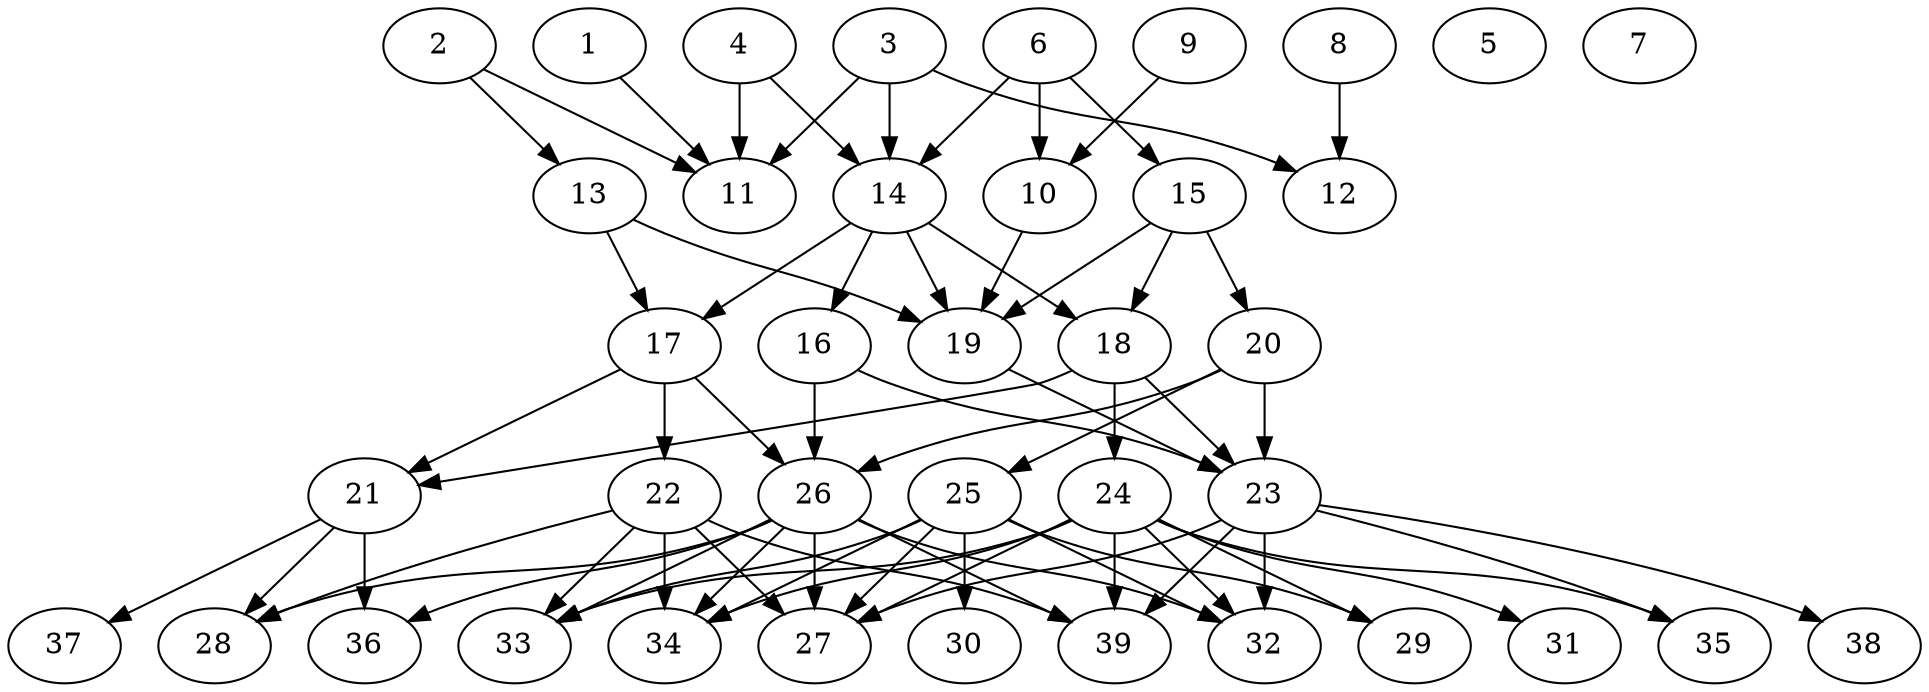 // DAG (tier=3-complex, mode=data, n=39, ccr=0.540, fat=0.839, density=0.692, regular=0.214, jump=0.289, mindata=4194304, maxdata=33554432)
// DAG automatically generated by daggen at Sun Aug 24 16:33:35 2025
// /home/ermia/Project/Environments/daggen/bin/daggen --dot --ccr 0.540 --fat 0.839 --regular 0.214 --density 0.692 --jump 0.289 --mindata 4194304 --maxdata 33554432 -n 39 
digraph G {
  1 [size="35214313523980484", alpha="0.05", expect_size="17607156761990242"]
  1 -> 11 [size ="1255529301147648"]
  2 [size="35644862914791060013056", alpha="0.02", expect_size="17822431457395530006528"]
  2 -> 11 [size ="8664721725063168"]
  2 -> 13 [size ="8664721725063168"]
  3 [size="18785118296121278464000", alpha="0.10", expect_size="9392559148060639232000"]
  3 -> 11 [size ="5653264125132800"]
  3 -> 12 [size ="5653264125132800"]
  3 -> 14 [size ="5653264125132800"]
  4 [size="7945868132107937792", alpha="0.04", expect_size="3972934066053968896"]
  4 -> 11 [size ="4249753235750912"]
  4 -> 14 [size ="4249753235750912"]
  5 [size="99440968928211152", alpha="0.08", expect_size="49720484464105576"]
  6 [size="3029832076448952745984", alpha="0.08", expect_size="1514916038224476372992"]
  6 -> 10 [size ="1675080539045888"]
  6 -> 14 [size ="1675080539045888"]
  6 -> 15 [size ="1675080539045888"]
  7 [size="64533162729396744", alpha="0.12", expect_size="32266581364698372"]
  8 [size="1891230556033715456", alpha="0.10", expect_size="945615278016857728"]
  8 -> 12 [size ="968506946355200"]
  9 [size="20574316577897193472", alpha="0.19", expect_size="10287158288948596736"]
  9 -> 10 [size ="8395094281420800"]
  10 [size="116868114312871808", alpha="0.10", expect_size="58434057156435904"]
  10 -> 19 [size ="5464536626757632"]
  11 [size="15368095216260048896", alpha="0.07", expect_size="7684047608130024448"]
  12 [size="7903012204387806216192", alpha="0.19", expect_size="3951506102193903108096"]
  13 [size="2728617685119614976", alpha="0.12", expect_size="1364308842559807488"]
  13 -> 17 [size ="1072468844347392"]
  13 -> 19 [size ="1072468844347392"]
  14 [size="4706878801184721920", alpha="0.02", expect_size="2353439400592360960"]
  14 -> 16 [size ="3347730118213632"]
  14 -> 17 [size ="3347730118213632"]
  14 -> 18 [size ="3347730118213632"]
  14 -> 19 [size ="3347730118213632"]
  15 [size="6675931846190353408", alpha="0.16", expect_size="3337965923095176704"]
  15 -> 18 [size ="3634483743948800"]
  15 -> 19 [size ="3634483743948800"]
  15 -> 20 [size ="3634483743948800"]
  16 [size="6431796572615351", alpha="0.02", expect_size="3215898286307675"]
  16 -> 23 [size ="525788629696512"]
  16 -> 26 [size ="525788629696512"]
  17 [size="92152195812119056", alpha="0.11", expect_size="46076097906059528"]
  17 -> 21 [size ="6257901307953152"]
  17 -> 22 [size ="6257901307953152"]
  17 -> 26 [size ="6257901307953152"]
  18 [size="20244587168336060", alpha="0.01", expect_size="10122293584168030"]
  18 -> 21 [size ="1737771022548992"]
  18 -> 23 [size ="1737771022548992"]
  18 -> 24 [size ="1737771022548992"]
  19 [size="175055808990371712", alpha="0.12", expect_size="87527904495185856"]
  19 -> 23 [size ="286784772636672"]
  20 [size="265190397433148864", alpha="0.18", expect_size="132595198716574432"]
  20 -> 23 [size ="4352704751075328"]
  20 -> 25 [size ="4352704751075328"]
  20 -> 26 [size ="4352704751075328"]
  21 [size="19273389005842612748288", alpha="0.06", expect_size="9636694502921306374144"]
  21 -> 28 [size ="5750805927821312"]
  21 -> 36 [size ="5750805927821312"]
  21 -> 37 [size ="5750805927821312"]
  22 [size="41011596441688592", alpha="0.17", expect_size="20505798220844296"]
  22 -> 27 [size ="1156772677025792"]
  22 -> 28 [size ="1156772677025792"]
  22 -> 33 [size ="1156772677025792"]
  22 -> 34 [size ="1156772677025792"]
  22 -> 39 [size ="1156772677025792"]
  23 [size="111407955661161496576", alpha="0.03", expect_size="55703977830580748288"]
  23 -> 27 [size ="185225506193408"]
  23 -> 32 [size ="185225506193408"]
  23 -> 35 [size ="185225506193408"]
  23 -> 38 [size ="185225506193408"]
  23 -> 39 [size ="185225506193408"]
  24 [size="53421403309097776", alpha="0.00", expect_size="26710701654548888"]
  24 -> 27 [size ="837854469029888"]
  24 -> 29 [size ="837854469029888"]
  24 -> 31 [size ="837854469029888"]
  24 -> 32 [size ="837854469029888"]
  24 -> 33 [size ="837854469029888"]
  24 -> 34 [size ="837854469029888"]
  24 -> 35 [size ="837854469029888"]
  24 -> 39 [size ="837854469029888"]
  25 [size="499998163100320192", alpha="0.09", expect_size="249999081550160096"]
  25 -> 27 [size ="461348743938048"]
  25 -> 29 [size ="461348743938048"]
  25 -> 30 [size ="461348743938048"]
  25 -> 32 [size ="461348743938048"]
  25 -> 33 [size ="461348743938048"]
  25 -> 34 [size ="461348743938048"]
  26 [size="3428912752142191104", alpha="0.08", expect_size="1714456376071095552"]
  26 -> 27 [size ="1645811746209792"]
  26 -> 28 [size ="1645811746209792"]
  26 -> 32 [size ="1645811746209792"]
  26 -> 33 [size ="1645811746209792"]
  26 -> 34 [size ="1645811746209792"]
  26 -> 36 [size ="1645811746209792"]
  26 -> 39 [size ="1645811746209792"]
  27 [size="17345209096116461633536", alpha="0.08", expect_size="8672604548058230816768"]
  28 [size="279524872934945344", alpha="0.13", expect_size="139762436467472672"]
  29 [size="4974010175703744512000", alpha="0.14", expect_size="2487005087851872256000"]
  30 [size="1844709018873520384", alpha="0.06", expect_size="922354509436760192"]
  31 [size="3088394273384888320", alpha="0.15", expect_size="1544197136692444160"]
  32 [size="1980292650365943808", alpha="0.07", expect_size="990146325182971904"]
  33 [size="37036752593320769748992", alpha="0.07", expect_size="18518376296660384874496"]
  34 [size="34395397096118677405696", alpha="0.14", expect_size="17197698548059338702848"]
  35 [size="1891842361149093838848", alpha="0.03", expect_size="945921180574546919424"]
  36 [size="2113299394230413688832", alpha="0.15", expect_size="1056649697115206844416"]
  37 [size="1806793192605551104", alpha="0.09", expect_size="903396596302775552"]
  38 [size="49030551364172528", alpha="0.14", expect_size="24515275682086264"]
  39 [size="891770540452344064", alpha="0.09", expect_size="445885270226172032"]
}